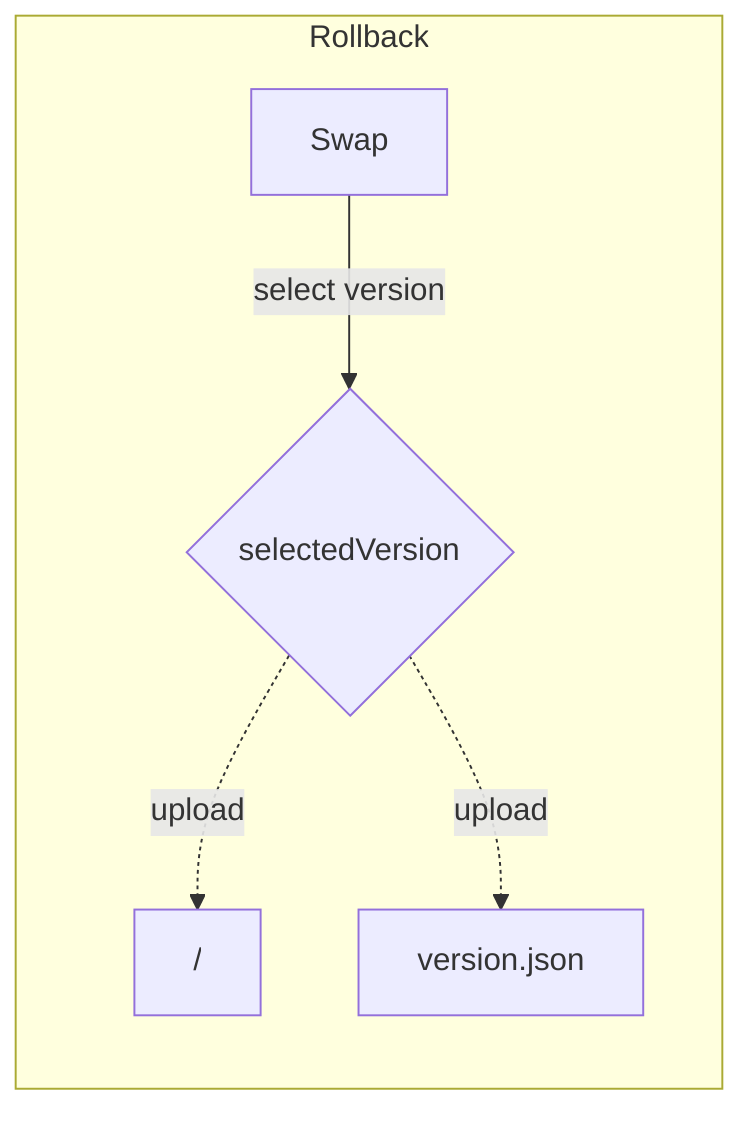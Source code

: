 %% S3 버전 롤백
graph LR
    %% __START
    Swap --> |select version| /versions/{selectedVersion}

    /versions/{selectedVersion} -.-> |upload| /
    /versions/{selectedVersion} -.-> |upload| version.json

    subgraph "Rollback"
        Swap
        /
        /versions/{selectedVersion}
        version.json
    end
    %% __END